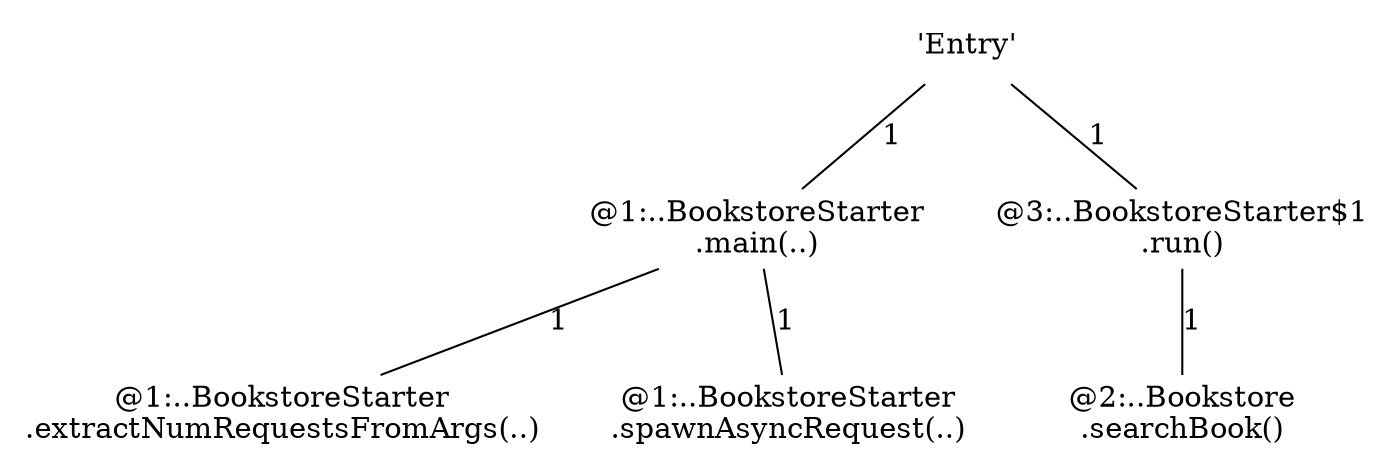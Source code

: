 digraph G {
0[label ="'Entry'",shape=none];
1[label ="@1:..BookstoreStarter\n.main(..)",shape=none];
2[label ="@1:..BookstoreStarter\n.extractNumRequestsFromArgs(..)",shape=none];
3[label ="@1:..BookstoreStarter\n.spawnAsyncRequest(..)",shape=none];
4[label ="@3:..BookstoreStarter$1\n.run()",shape=none];
5[label ="@2:..Bookstore\n.searchBook()",shape=none];

0->1[style=solid,arrowhead=none,label="1" ]

1->2[style=solid,arrowhead=none,label="1" ]

1->3[style=solid,arrowhead=none,label="1" ]

0->4[style=solid,arrowhead=none,label="1" ]

4->5[style=solid,arrowhead=none,label="1" ]

}
